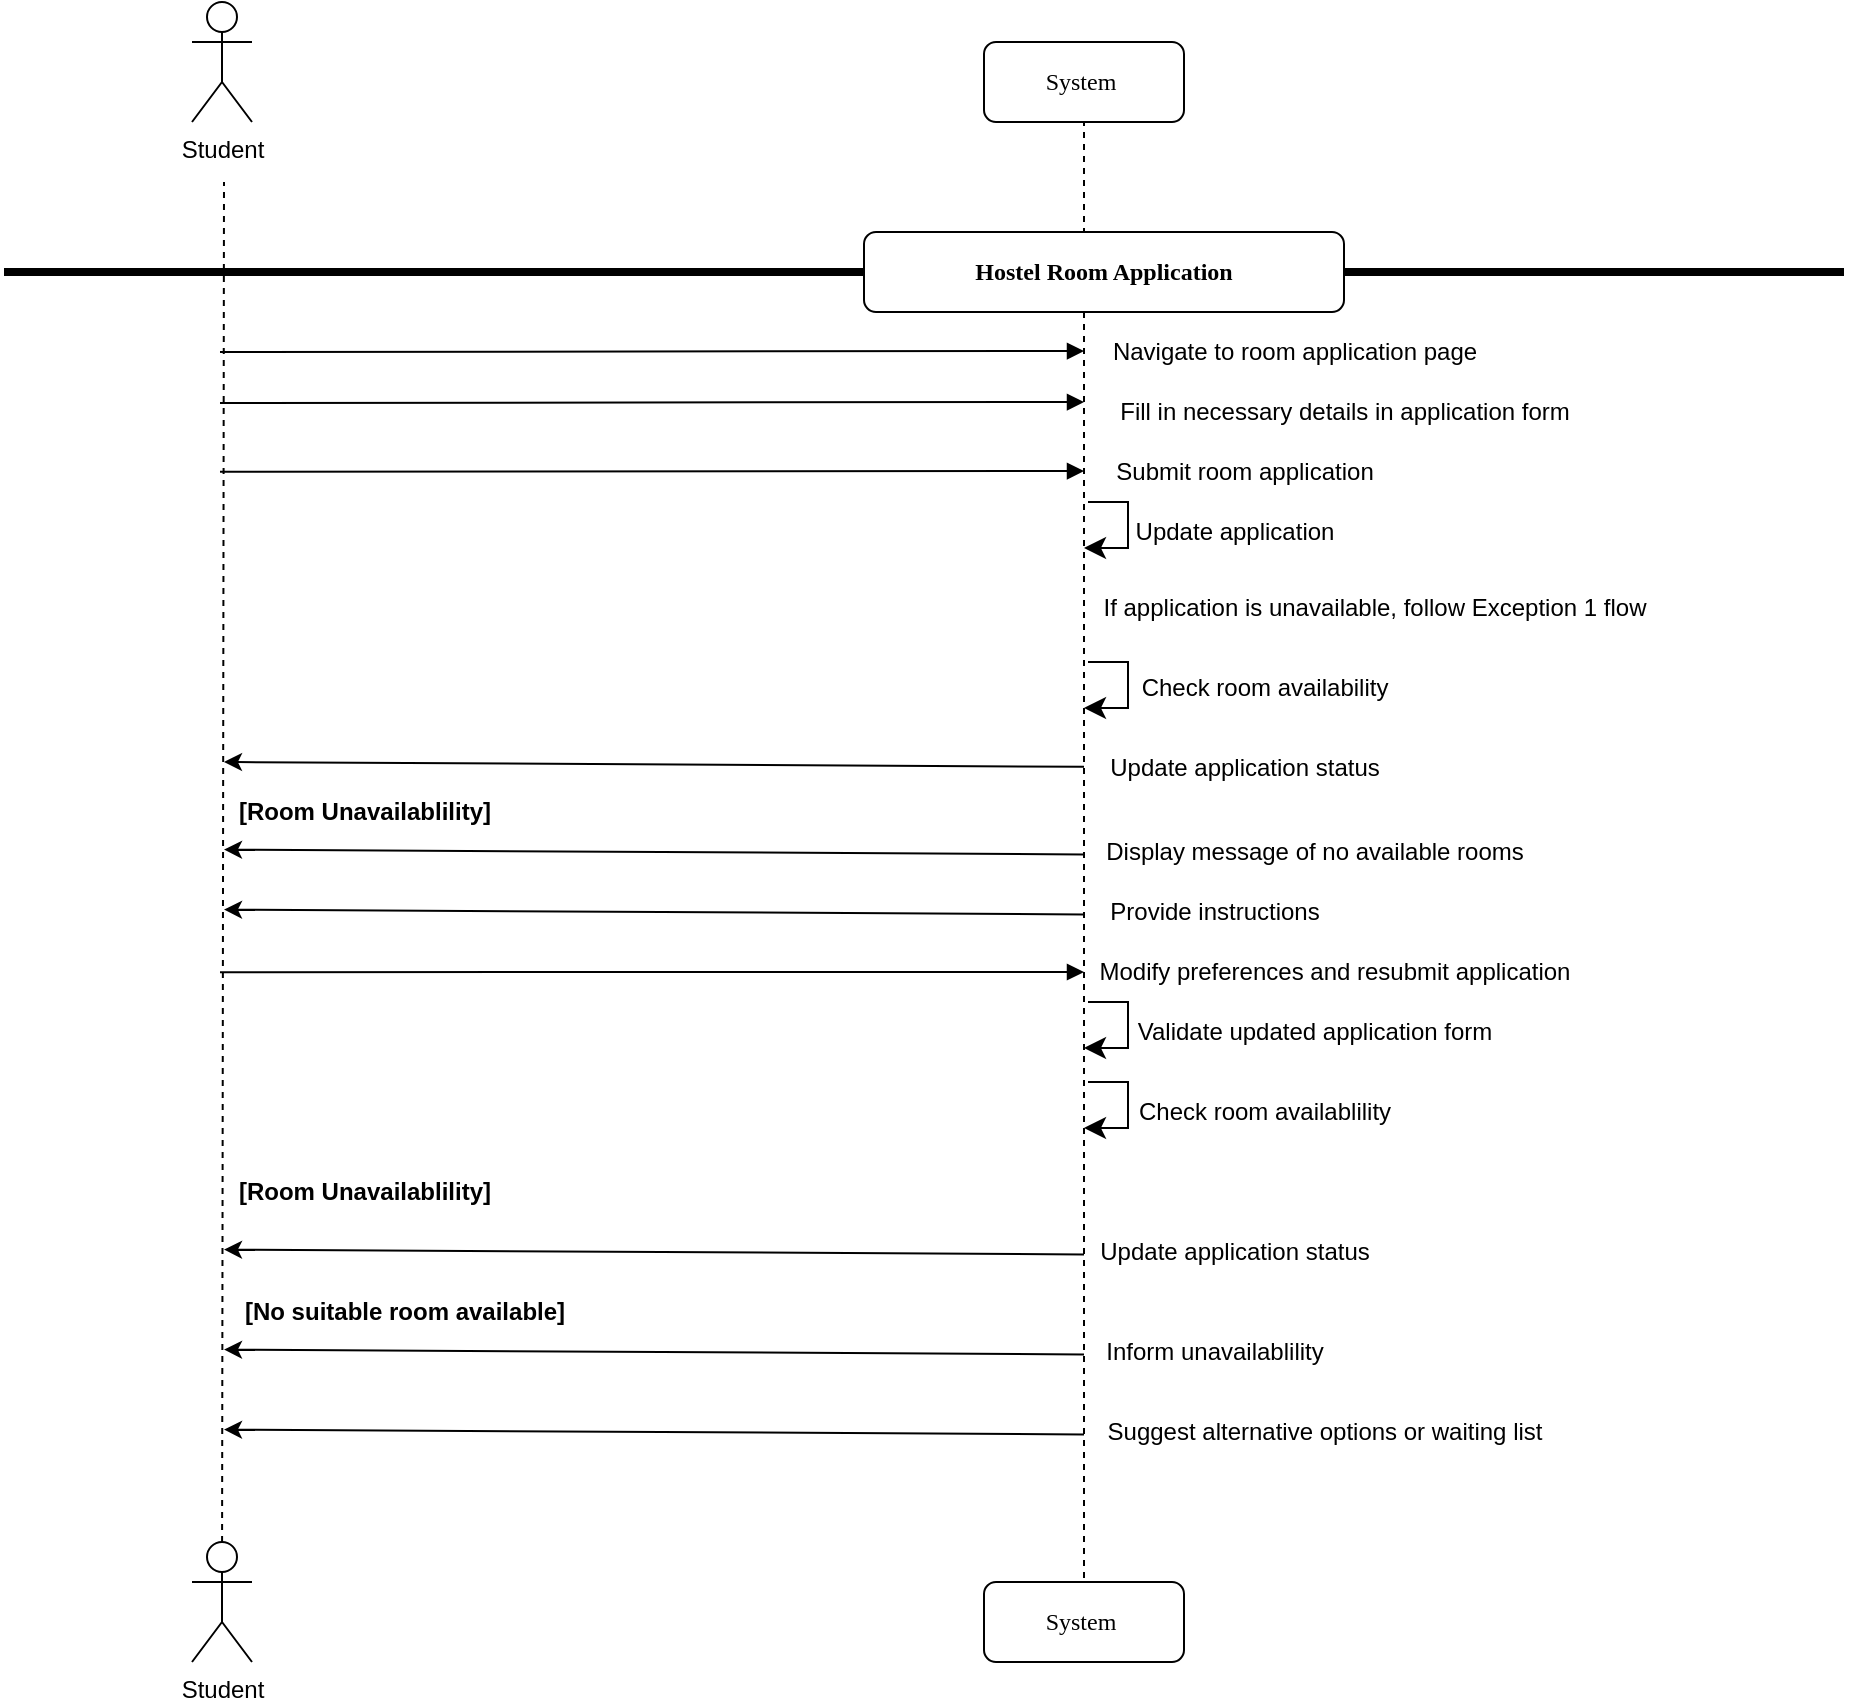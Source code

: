 <mxfile>
    <diagram id="bpErZL4WXGnIJofC6MHP" name="Page-1">
        <mxGraphModel dx="576" dy="432" grid="1" gridSize="10" guides="1" tooltips="1" connect="1" arrows="1" fold="1" page="1" pageScale="1" pageWidth="850" pageHeight="1100" math="0" shadow="0">
            <root>
                <mxCell id="0"/>
                <mxCell id="1" parent="0"/>
                <mxCell id="2" value="" style="endArrow=none;dashed=1;html=1;rounded=0;" edge="1" parent="1" source="12">
                    <mxGeometry width="50" height="50" relative="1" as="geometry">
                        <mxPoint x="120" y="1000" as="sourcePoint"/>
                        <mxPoint x="120" y="420" as="targetPoint"/>
                    </mxGeometry>
                </mxCell>
                <mxCell id="3" value="Student" style="shape=umlActor;verticalLabelPosition=bottom;verticalAlign=top;html=1;outlineConnect=0;" vertex="1" parent="1">
                    <mxGeometry x="104" y="330" width="30" height="60" as="geometry"/>
                </mxCell>
                <mxCell id="4" value="System&amp;nbsp;" style="shape=umlLifeline;perimeter=lifelinePerimeter;whiteSpace=wrap;html=1;container=1;collapsible=0;recursiveResize=0;outlineConnect=0;rounded=1;shadow=0;comic=0;labelBackgroundColor=none;strokeWidth=1;fontFamily=Verdana;fontSize=12;align=center;" vertex="1" parent="1">
                    <mxGeometry x="500" y="350" width="100" height="40" as="geometry"/>
                </mxCell>
                <mxCell id="5" value="" style="endArrow=none;dashed=1;html=1;rounded=0;" edge="1" parent="1" source="11">
                    <mxGeometry width="50" height="50" relative="1" as="geometry">
                        <mxPoint x="550" y="1000" as="sourcePoint"/>
                        <mxPoint x="550" y="390" as="targetPoint"/>
                    </mxGeometry>
                </mxCell>
                <mxCell id="6" value="" style="line;strokeWidth=4;html=1;perimeter=backbonePerimeter;points=[];outlineConnect=0;" vertex="1" parent="1">
                    <mxGeometry x="10" y="460" width="920" height="10" as="geometry"/>
                </mxCell>
                <mxCell id="7" value="&lt;b&gt;Hostel Room Application&lt;/b&gt;" style="shape=umlLifeline;perimeter=lifelinePerimeter;whiteSpace=wrap;html=1;container=1;collapsible=0;recursiveResize=0;outlineConnect=0;rounded=1;shadow=0;comic=0;labelBackgroundColor=none;strokeWidth=1;fontFamily=Verdana;fontSize=12;align=center;" vertex="1" parent="1">
                    <mxGeometry x="440" y="445" width="240" height="40" as="geometry"/>
                </mxCell>
                <mxCell id="8" value="Navigate to room application page" style="text;html=1;align=center;verticalAlign=middle;resizable=0;points=[];autosize=1;strokeColor=none;fillColor=none;" vertex="1" parent="1">
                    <mxGeometry x="550" y="490" width="210" height="30" as="geometry"/>
                </mxCell>
                <mxCell id="9" value="Fill in necessary details in application form" style="text;html=1;align=center;verticalAlign=middle;resizable=0;points=[];autosize=1;strokeColor=none;fillColor=none;" vertex="1" parent="1">
                    <mxGeometry x="555" y="520" width="250" height="30" as="geometry"/>
                </mxCell>
                <mxCell id="10" value="" style="html=1;verticalAlign=bottom;endArrow=block;labelBackgroundColor=none;fontFamily=Verdana;fontSize=12;edgeStyle=elbowEdgeStyle;elbow=vertical;entryX=0.015;entryY=0.4;entryDx=0;entryDy=0;entryPerimeter=0;" edge="1" parent="1">
                    <mxGeometry relative="1" as="geometry">
                        <mxPoint x="118" y="504.99" as="sourcePoint"/>
                        <mxPoint x="550" y="504.5" as="targetPoint"/>
                    </mxGeometry>
                </mxCell>
                <mxCell id="11" value="System&amp;nbsp;" style="shape=umlLifeline;perimeter=lifelinePerimeter;whiteSpace=wrap;html=1;container=1;collapsible=0;recursiveResize=0;outlineConnect=0;rounded=1;shadow=0;comic=0;labelBackgroundColor=none;strokeWidth=1;fontFamily=Verdana;fontSize=12;align=center;" vertex="1" parent="1">
                    <mxGeometry x="500" y="1120" width="100" height="40" as="geometry"/>
                </mxCell>
                <mxCell id="12" value="Student" style="shape=umlActor;verticalLabelPosition=bottom;verticalAlign=top;html=1;outlineConnect=0;" vertex="1" parent="1">
                    <mxGeometry x="104" y="1100" width="30" height="60" as="geometry"/>
                </mxCell>
                <mxCell id="13" value="" style="html=1;verticalAlign=bottom;endArrow=block;labelBackgroundColor=none;fontFamily=Verdana;fontSize=12;edgeStyle=elbowEdgeStyle;elbow=vertical;entryX=0.015;entryY=0.4;entryDx=0;entryDy=0;entryPerimeter=0;" edge="1" parent="1">
                    <mxGeometry relative="1" as="geometry">
                        <mxPoint x="118" y="530.49" as="sourcePoint"/>
                        <mxPoint x="550" y="530" as="targetPoint"/>
                    </mxGeometry>
                </mxCell>
                <mxCell id="14" value="Submit room application" style="text;html=1;align=center;verticalAlign=middle;resizable=0;points=[];autosize=1;strokeColor=none;fillColor=none;" vertex="1" parent="1">
                    <mxGeometry x="555" y="550" width="150" height="30" as="geometry"/>
                </mxCell>
                <mxCell id="15" value="" style="html=1;verticalAlign=bottom;endArrow=block;labelBackgroundColor=none;fontFamily=Verdana;fontSize=12;edgeStyle=elbowEdgeStyle;elbow=vertical;entryX=0.015;entryY=0.4;entryDx=0;entryDy=0;entryPerimeter=0;" edge="1" parent="1">
                    <mxGeometry relative="1" as="geometry">
                        <mxPoint x="118" y="564.9" as="sourcePoint"/>
                        <mxPoint x="550" y="564.41" as="targetPoint"/>
                    </mxGeometry>
                </mxCell>
                <mxCell id="16" value="Update application" style="text;html=1;align=center;verticalAlign=middle;resizable=0;points=[];autosize=1;strokeColor=none;fillColor=none;" vertex="1" parent="1">
                    <mxGeometry x="565" y="580" width="120" height="30" as="geometry"/>
                </mxCell>
                <mxCell id="17" value="" style="edgeStyle=elbowEdgeStyle;elbow=horizontal;endArrow=classic;html=1;curved=0;rounded=0;endSize=8;startSize=8;entryX=0.02;entryY=0.089;entryDx=0;entryDy=0;entryPerimeter=0;" edge="1" parent="1">
                    <mxGeometry width="50" height="50" relative="1" as="geometry">
                        <mxPoint x="552" y="580" as="sourcePoint"/>
                        <mxPoint x="550" y="603" as="targetPoint"/>
                        <Array as="points">
                            <mxPoint x="572" y="570"/>
                        </Array>
                    </mxGeometry>
                </mxCell>
                <mxCell id="18" value="" style="edgeStyle=elbowEdgeStyle;elbow=horizontal;endArrow=classic;html=1;curved=0;rounded=0;endSize=8;startSize=8;entryX=0.02;entryY=0.089;entryDx=0;entryDy=0;entryPerimeter=0;" edge="1" parent="1">
                    <mxGeometry width="50" height="50" relative="1" as="geometry">
                        <mxPoint x="552" y="660" as="sourcePoint"/>
                        <mxPoint x="550" y="683" as="targetPoint"/>
                        <Array as="points">
                            <mxPoint x="572" y="650"/>
                        </Array>
                    </mxGeometry>
                </mxCell>
                <mxCell id="19" value="If application is unavailable, follow Exception 1 flow" style="text;html=1;align=center;verticalAlign=middle;resizable=0;points=[];autosize=1;strokeColor=none;fillColor=none;" vertex="1" parent="1">
                    <mxGeometry x="550" y="618" width="290" height="30" as="geometry"/>
                </mxCell>
                <mxCell id="20" value="Check room availability" style="text;html=1;align=center;verticalAlign=middle;resizable=0;points=[];autosize=1;strokeColor=none;fillColor=none;" vertex="1" parent="1">
                    <mxGeometry x="565" y="658" width="150" height="30" as="geometry"/>
                </mxCell>
                <mxCell id="21" value="Update application status" style="text;html=1;align=center;verticalAlign=middle;resizable=0;points=[];autosize=1;strokeColor=none;fillColor=none;" vertex="1" parent="1">
                    <mxGeometry x="550" y="698" width="160" height="30" as="geometry"/>
                </mxCell>
                <mxCell id="22" value="" style="endArrow=classic;html=1;rounded=0;" edge="1" parent="1">
                    <mxGeometry width="50" height="50" relative="1" as="geometry">
                        <mxPoint x="550" y="712.41" as="sourcePoint"/>
                        <mxPoint x="120" y="710" as="targetPoint"/>
                    </mxGeometry>
                </mxCell>
                <mxCell id="23" value="Display message of no available rooms" style="text;html=1;align=center;verticalAlign=middle;resizable=0;points=[];autosize=1;strokeColor=none;fillColor=none;" vertex="1" parent="1">
                    <mxGeometry x="550" y="740" width="230" height="30" as="geometry"/>
                </mxCell>
                <mxCell id="24" value="Modify preferences and resubmit application" style="text;html=1;align=center;verticalAlign=middle;resizable=0;points=[];autosize=1;strokeColor=none;fillColor=none;" vertex="1" parent="1">
                    <mxGeometry x="545" y="800" width="260" height="30" as="geometry"/>
                </mxCell>
                <mxCell id="25" value="Check room availablility" style="text;html=1;align=center;verticalAlign=middle;resizable=0;points=[];autosize=1;strokeColor=none;fillColor=none;" vertex="1" parent="1">
                    <mxGeometry x="565" y="870" width="150" height="30" as="geometry"/>
                </mxCell>
                <mxCell id="26" value="" style="edgeStyle=elbowEdgeStyle;elbow=horizontal;endArrow=classic;html=1;curved=0;rounded=0;endSize=8;startSize=8;entryX=0.02;entryY=0.089;entryDx=0;entryDy=0;entryPerimeter=0;" edge="1" parent="1">
                    <mxGeometry width="50" height="50" relative="1" as="geometry">
                        <mxPoint x="552" y="870" as="sourcePoint"/>
                        <mxPoint x="550" y="893" as="targetPoint"/>
                        <Array as="points">
                            <mxPoint x="572" y="860"/>
                        </Array>
                    </mxGeometry>
                </mxCell>
                <mxCell id="27" value="&lt;b&gt;[Room Unavailablility]&lt;/b&gt;" style="text;html=1;align=center;verticalAlign=middle;resizable=0;points=[];autosize=1;strokeColor=none;fillColor=none;" vertex="1" parent="1">
                    <mxGeometry x="115" y="720" width="150" height="30" as="geometry"/>
                </mxCell>
                <mxCell id="28" value="Provide instructions" style="text;html=1;align=center;verticalAlign=middle;resizable=0;points=[];autosize=1;strokeColor=none;fillColor=none;" vertex="1" parent="1">
                    <mxGeometry x="550" y="770" width="130" height="30" as="geometry"/>
                </mxCell>
                <mxCell id="29" value="" style="endArrow=classic;html=1;rounded=0;" edge="1" parent="1">
                    <mxGeometry width="50" height="50" relative="1" as="geometry">
                        <mxPoint x="550" y="756.2" as="sourcePoint"/>
                        <mxPoint x="120" y="753.79" as="targetPoint"/>
                    </mxGeometry>
                </mxCell>
                <mxCell id="30" value="" style="endArrow=classic;html=1;rounded=0;" edge="1" parent="1">
                    <mxGeometry width="50" height="50" relative="1" as="geometry">
                        <mxPoint x="550" y="786.2" as="sourcePoint"/>
                        <mxPoint x="120" y="783.79" as="targetPoint"/>
                    </mxGeometry>
                </mxCell>
                <mxCell id="31" value="Validate updated application form" style="text;html=1;align=center;verticalAlign=middle;resizable=0;points=[];autosize=1;strokeColor=none;fillColor=none;" vertex="1" parent="1">
                    <mxGeometry x="565" y="830" width="200" height="30" as="geometry"/>
                </mxCell>
                <mxCell id="32" value="" style="edgeStyle=elbowEdgeStyle;elbow=horizontal;endArrow=classic;html=1;curved=0;rounded=0;endSize=8;startSize=8;entryX=0.02;entryY=0.089;entryDx=0;entryDy=0;entryPerimeter=0;" edge="1" parent="1">
                    <mxGeometry width="50" height="50" relative="1" as="geometry">
                        <mxPoint x="552" y="830" as="sourcePoint"/>
                        <mxPoint x="550" y="853" as="targetPoint"/>
                        <Array as="points">
                            <mxPoint x="572" y="820"/>
                        </Array>
                    </mxGeometry>
                </mxCell>
                <mxCell id="33" value="&lt;b&gt;[Room Unavailablility]&lt;/b&gt;" style="text;html=1;align=center;verticalAlign=middle;resizable=0;points=[];autosize=1;strokeColor=none;fillColor=none;" vertex="1" parent="1">
                    <mxGeometry x="115" y="910" width="150" height="30" as="geometry"/>
                </mxCell>
                <mxCell id="34" value="Update application status" style="text;html=1;align=center;verticalAlign=middle;resizable=0;points=[];autosize=1;strokeColor=none;fillColor=none;" vertex="1" parent="1">
                    <mxGeometry x="545" y="940" width="160" height="30" as="geometry"/>
                </mxCell>
                <mxCell id="35" value="&lt;b&gt;[No suitable room available]&lt;/b&gt;" style="text;html=1;align=center;verticalAlign=middle;resizable=0;points=[];autosize=1;strokeColor=none;fillColor=none;" vertex="1" parent="1">
                    <mxGeometry x="120" y="970" width="180" height="30" as="geometry"/>
                </mxCell>
                <mxCell id="36" value="" style="endArrow=classic;html=1;rounded=0;" edge="1" parent="1">
                    <mxGeometry width="50" height="50" relative="1" as="geometry">
                        <mxPoint x="550" y="956.2" as="sourcePoint"/>
                        <mxPoint x="120" y="953.79" as="targetPoint"/>
                    </mxGeometry>
                </mxCell>
                <mxCell id="37" value="Inform unavailablility" style="text;html=1;align=center;verticalAlign=middle;resizable=0;points=[];autosize=1;strokeColor=none;fillColor=none;" vertex="1" parent="1">
                    <mxGeometry x="550" y="990" width="130" height="30" as="geometry"/>
                </mxCell>
                <mxCell id="38" value="Suggest alternative options or waiting list" style="text;html=1;align=center;verticalAlign=middle;resizable=0;points=[];autosize=1;strokeColor=none;fillColor=none;" vertex="1" parent="1">
                    <mxGeometry x="550" y="1030" width="240" height="30" as="geometry"/>
                </mxCell>
                <mxCell id="39" value="" style="html=1;verticalAlign=bottom;endArrow=block;labelBackgroundColor=none;fontFamily=Verdana;fontSize=12;edgeStyle=elbowEdgeStyle;elbow=vertical;entryX=0.015;entryY=0.4;entryDx=0;entryDy=0;entryPerimeter=0;" edge="1" parent="1">
                    <mxGeometry relative="1" as="geometry">
                        <mxPoint x="118" y="815.07" as="sourcePoint"/>
                        <mxPoint x="550" y="814.58" as="targetPoint"/>
                    </mxGeometry>
                </mxCell>
                <mxCell id="40" value="" style="endArrow=classic;html=1;rounded=0;" edge="1" parent="1">
                    <mxGeometry width="50" height="50" relative="1" as="geometry">
                        <mxPoint x="550" y="1006.2" as="sourcePoint"/>
                        <mxPoint x="120" y="1003.79" as="targetPoint"/>
                    </mxGeometry>
                </mxCell>
                <mxCell id="41" value="" style="endArrow=classic;html=1;rounded=0;" edge="1" parent="1">
                    <mxGeometry width="50" height="50" relative="1" as="geometry">
                        <mxPoint x="550" y="1046.2" as="sourcePoint"/>
                        <mxPoint x="120" y="1043.79" as="targetPoint"/>
                    </mxGeometry>
                </mxCell>
            </root>
        </mxGraphModel>
    </diagram>
</mxfile>